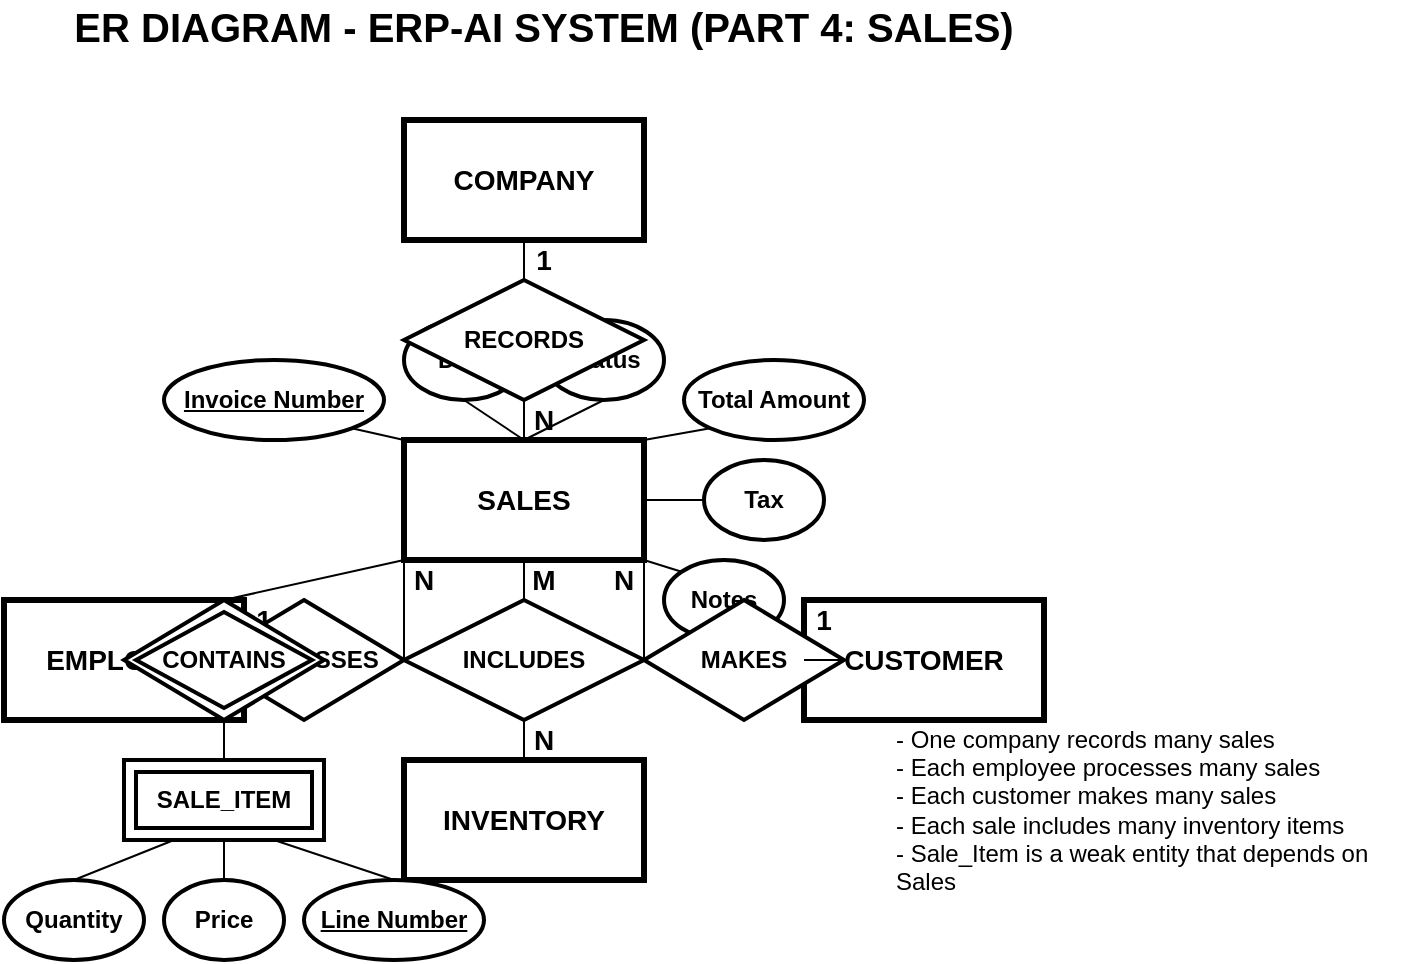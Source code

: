 <mxfile version="21.8.2" type="device">
  <diagram name="Page-1" id="c7558073-3199-34d8-9f00-42111426c3f3">
    <mxGraphModel dx="1050" dy="541" grid="1" gridSize="10" guides="1" tooltips="1" connect="1" arrows="1" fold="1" page="1" pageScale="1" pageWidth="826" pageHeight="1169" background="none" math="0" shadow="0">
      <root>
        <mxCell id="0" />
        <mxCell id="1" parent="0" />
        
        <!-- Title -->
        <mxCell id="110" value="ER DIAGRAM - ERP-AI SYSTEM (PART 4: SALES)" style="text;spacingTop=-5;align=center;fontSize=20;fontStyle=1" parent="1" vertex="1">
          <mxGeometry x="160" y="20" width="500" height="40" as="geometry" />
        </mxCell>
        
        <!-- COMPANY Entity (simplified) -->
        <mxCell id="2" value="COMPANY" style="whiteSpace=wrap;align=center;verticalAlign=middle;fontStyle=1;strokeWidth=3;fillColor=#FFFFFF;fontSize=14;" parent="1" vertex="1">
          <mxGeometry x="340" y="80" width="120" height="60" as="geometry" />
        </mxCell>
        
        <!-- SALES Entity -->
        <mxCell id="3" value="SALES" style="whiteSpace=wrap;align=center;verticalAlign=middle;fontStyle=1;strokeWidth=3;fillColor=#FFFFFF;fontSize=14;" parent="1" vertex="1">
          <mxGeometry x="340" y="240" width="120" height="60" as="geometry" />
        </mxCell>
        
        <!-- Sales Attributes -->
        <mxCell id="4" value="&lt;u&gt;Invoice Number&lt;/u&gt;" style="ellipse;whiteSpace=wrap;html=1;align=center;fontStyle=1;strokeWidth=2;fillColor=#FFFFFF;fontSize=12;" parent="1" vertex="1">
          <mxGeometry x="220" y="200" width="110" height="40" as="geometry" />
        </mxCell>
        <mxCell id="5" value="Date" style="ellipse;whiteSpace=wrap;html=1;align=center;fontStyle=1;strokeWidth=2;fillColor=#FFFFFF;fontSize=12;" parent="1" vertex="1">
          <mxGeometry x="340" y="180" width="60" height="40" as="geometry" />
        </mxCell>
        <mxCell id="6" value="Status" style="ellipse;whiteSpace=wrap;html=1;align=center;fontStyle=1;strokeWidth=2;fillColor=#FFFFFF;fontSize=12;" parent="1" vertex="1">
          <mxGeometry x="410" y="180" width="60" height="40" as="geometry" />
        </mxCell>
        <mxCell id="7" value="Total Amount" style="ellipse;whiteSpace=wrap;html=1;align=center;fontStyle=1;strokeWidth=2;fillColor=#FFFFFF;fontSize=12;" parent="1" vertex="1">
          <mxGeometry x="480" y="200" width="90" height="40" as="geometry" />
        </mxCell>
        <mxCell id="8" value="Tax" style="ellipse;whiteSpace=wrap;html=1;align=center;fontStyle=1;strokeWidth=2;fillColor=#FFFFFF;fontSize=12;" parent="1" vertex="1">
          <mxGeometry x="490" y="250" width="60" height="40" as="geometry" />
        </mxCell>
        <mxCell id="9" value="Notes" style="ellipse;whiteSpace=wrap;html=1;align=center;fontStyle=1;strokeWidth=2;fillColor=#FFFFFF;fontSize=12;" parent="1" vertex="1">
          <mxGeometry x="470" y="300" width="60" height="40" as="geometry" />
        </mxCell>
        
        <!-- Connect Sales to its attributes -->
        <mxCell id="10" value="" style="endArrow=none;html=1;rounded=0;exitX=0;exitY=0;exitDx=0;exitDy=0;entryX=1;entryY=1;entryDx=0;entryDy=0;" parent="1" source="3" target="4" edge="1">
          <mxGeometry relative="1" as="geometry" />
        </mxCell>
        <mxCell id="11" value="" style="endArrow=none;html=1;rounded=0;exitX=0.5;exitY=0;exitDx=0;exitDy=0;entryX=0.5;entryY=1;entryDx=0;entryDy=0;" parent="1" source="3" target="5" edge="1">
          <mxGeometry relative="1" as="geometry" />
        </mxCell>
        <mxCell id="12" value="" style="endArrow=none;html=1;rounded=0;exitX=0.5;exitY=0;exitDx=0;exitDy=0;entryX=0.5;entryY=1;entryDx=0;entryDy=0;" parent="1" source="3" target="6" edge="1">
          <mxGeometry relative="1" as="geometry" />
        </mxCell>
        <mxCell id="13" value="" style="endArrow=none;html=1;rounded=0;exitX=1;exitY=0;exitDx=0;exitDy=0;entryX=0;entryY=1;entryDx=0;entryDy=0;" parent="1" source="3" target="7" edge="1">
          <mxGeometry relative="1" as="geometry" />
        </mxCell>
        <mxCell id="14" value="" style="endArrow=none;html=1;rounded=0;exitX=1;exitY=0.5;exitDx=0;exitDy=0;entryX=0;entryY=0.5;entryDx=0;entryDy=0;" parent="1" source="3" target="8" edge="1">
          <mxGeometry relative="1" as="geometry" />
        </mxCell>
        <mxCell id="15" value="" style="endArrow=none;html=1;rounded=0;exitX=1;exitY=1;exitDx=0;exitDy=0;entryX=0;entryY=0;entryDx=0;entryDy=0;" parent="1" source="3" target="9" edge="1">
          <mxGeometry relative="1" as="geometry" />
        </mxCell>
        
        <!-- Company-Sales Relationship -->
        <mxCell id="16" value="RECORDS" style="shape=rhombus;perimeter=rhombusPerimeter;whiteSpace=wrap;html=1;align=center;fontStyle=1;strokeWidth=2;fillColor=#FFFFFF;fontSize=12;" parent="1" vertex="1">
          <mxGeometry x="340" y="160" width="120" height="60" as="geometry" />
        </mxCell>
        
        <!-- Connect Company to Sales through relationship -->
        <mxCell id="17" value="" style="endArrow=none;html=1;rounded=0;exitX=0.5;exitY=1;exitDx=0;exitDy=0;entryX=0.5;entryY=0;entryDx=0;entryDy=0;" parent="1" source="2" target="16" edge="1">
          <mxGeometry relative="1" as="geometry" />
        </mxCell>
        <mxCell id="18" value="" style="endArrow=none;html=1;rounded=0;exitX=0.5;exitY=1;exitDx=0;exitDy=0;entryX=0.5;entryY=0;entryDx=0;entryDy=0;" parent="1" source="16" target="3" edge="1">
          <mxGeometry relative="1" as="geometry" />
        </mxCell>
        
        <!-- Cardinality -->
        <mxCell id="19" value="1" style="text;html=1;strokeColor=none;fillColor=none;align=center;verticalAlign=middle;whiteSpace=wrap;rounded=0;fontSize=14;fontStyle=1" parent="1" vertex="1">
          <mxGeometry x="400" y="140" width="20" height="20" as="geometry" />
        </mxCell>
        <mxCell id="20" value="N" style="text;html=1;strokeColor=none;fillColor=none;align=center;verticalAlign=middle;whiteSpace=wrap;rounded=0;fontSize=14;fontStyle=1" parent="1" vertex="1">
          <mxGeometry x="400" y="220" width="20" height="20" as="geometry" />
        </mxCell>
        
        <!-- EMPLOYEE Entity (simplified) -->
        <mxCell id="21" value="EMPLOYEE" style="whiteSpace=wrap;align=center;verticalAlign=middle;fontStyle=1;strokeWidth=3;fillColor=#FFFFFF;fontSize=14;" parent="1" vertex="1">
          <mxGeometry x="140" y="320" width="120" height="60" as="geometry" />
        </mxCell>
        
        <!-- INVENTORY Entity (simplified) -->
        <mxCell id="22" value="INVENTORY" style="whiteSpace=wrap;align=center;verticalAlign=middle;fontStyle=1;strokeWidth=3;fillColor=#FFFFFF;fontSize=14;" parent="1" vertex="1">
          <mxGeometry x="340" y="400" width="120" height="60" as="geometry" />
        </mxCell>
        
        <!-- CUSTOMER Entity (simplified) -->
        <mxCell id="23" value="CUSTOMER" style="whiteSpace=wrap;align=center;verticalAlign=middle;fontStyle=1;strokeWidth=3;fillColor=#FFFFFF;fontSize=14;" parent="1" vertex="1">
          <mxGeometry x="540" y="320" width="120" height="60" as="geometry" />
        </mxCell>
        
        <!-- Employee-Sales Relationship -->
        <mxCell id="24" value="PROCESSES" style="shape=rhombus;perimeter=rhombusPerimeter;whiteSpace=wrap;html=1;align=center;fontStyle=1;strokeWidth=2;fillColor=#FFFFFF;fontSize=12;" parent="1" vertex="1">
          <mxGeometry x="240" y="320" width="100" height="60" as="geometry" />
        </mxCell>
        
        <!-- Connect Employee to Sales through relationship -->
        <mxCell id="25" value="" style="endArrow=none;html=1;rounded=0;exitX=1;exitY=0.5;exitDx=0;exitDy=0;entryX=0;entryY=0.5;entryDx=0;entryDy=0;" parent="1" source="21" target="24" edge="1">
          <mxGeometry relative="1" as="geometry" />
        </mxCell>
        <mxCell id="26" value="" style="endArrow=none;html=1;rounded=0;exitX=1;exitY=0.5;exitDx=0;exitDy=0;entryX=0;entryY=1;entryDx=0;entryDy=0;" parent="1" source="24" target="3" edge="1">
          <mxGeometry relative="1" as="geometry" />
        </mxCell>
        
        <!-- Customer-Sales Relationship -->
        <mxCell id="27" value="MAKES" style="shape=rhombus;perimeter=rhombusPerimeter;whiteSpace=wrap;html=1;align=center;fontStyle=1;strokeWidth=2;fillColor=#FFFFFF;fontSize=12;" parent="1" vertex="1">
          <mxGeometry x="460" y="320" width="100" height="60" as="geometry" />
        </mxCell>
        
        <!-- Connect Customer to Sales through relationship -->
        <mxCell id="28" value="" style="endArrow=none;html=1;rounded=0;exitX=0;exitY=0.5;exitDx=0;exitDy=0;entryX=1;entryY=0.5;entryDx=0;entryDy=0;" parent="1" source="23" target="27" edge="1">
          <mxGeometry relative="1" as="geometry" />
        </mxCell>
        <mxCell id="29" value="" style="endArrow=none;html=1;rounded=0;exitX=0;exitY=0.5;exitDx=0;exitDy=0;entryX=1;entryY=1;entryDx=0;entryDy=0;" parent="1" source="27" target="3" edge="1">
          <mxGeometry relative="1" as="geometry" />
        </mxCell>
        
        <!-- Sales-Inventory Relationship -->
        <mxCell id="30" value="INCLUDES" style="shape=rhombus;perimeter=rhombusPerimeter;whiteSpace=wrap;html=1;align=center;fontStyle=1;strokeWidth=2;fillColor=#FFFFFF;fontSize=12;" parent="1" vertex="1">
          <mxGeometry x="340" y="320" width="120" height="60" as="geometry" />
        </mxCell>
        
        <!-- Connect Sales to Inventory through relationship -->
        <mxCell id="31" value="" style="endArrow=none;html=1;rounded=0;exitX=0.5;exitY=1;exitDx=0;exitDy=0;entryX=0.5;entryY=0;entryDx=0;entryDy=0;" parent="1" source="3" target="30" edge="1">
          <mxGeometry relative="1" as="geometry" />
        </mxCell>
        <mxCell id="32" value="" style="endArrow=none;html=1;rounded=0;exitX=0.5;exitY=1;exitDx=0;exitDy=0;entryX=0.5;entryY=0;entryDx=0;entryDy=0;" parent="1" source="30" target="22" edge="1">
          <mxGeometry relative="1" as="geometry" />
        </mxCell>
        
        <!-- Cardinality for Employee-Sales -->
        <mxCell id="33" value="1" style="text;html=1;strokeColor=none;fillColor=none;align=center;verticalAlign=middle;whiteSpace=wrap;rounded=0;fontSize=14;fontStyle=1" parent="1" vertex="1">
          <mxGeometry x="260" y="320" width="20" height="20" as="geometry" />
        </mxCell>
        <mxCell id="34" value="N" style="text;html=1;strokeColor=none;fillColor=none;align=center;verticalAlign=middle;whiteSpace=wrap;rounded=0;fontSize=14;fontStyle=1" parent="1" vertex="1">
          <mxGeometry x="340" y="300" width="20" height="20" as="geometry" />
        </mxCell>
        
        <!-- Cardinality for Customer-Sales -->
        <mxCell id="35" value="1" style="text;html=1;strokeColor=none;fillColor=none;align=center;verticalAlign=middle;whiteSpace=wrap;rounded=0;fontSize=14;fontStyle=1" parent="1" vertex="1">
          <mxGeometry x="540" y="320" width="20" height="20" as="geometry" />
        </mxCell>
        <mxCell id="36" value="N" style="text;html=1;strokeColor=none;fillColor=none;align=center;verticalAlign=middle;whiteSpace=wrap;rounded=0;fontSize=14;fontStyle=1" parent="1" vertex="1">
          <mxGeometry x="440" y="300" width="20" height="20" as="geometry" />
        </mxCell>
        
        <!-- Cardinality for Sales-Inventory -->
        <mxCell id="37" value="M" style="text;html=1;strokeColor=none;fillColor=none;align=center;verticalAlign=middle;whiteSpace=wrap;rounded=0;fontSize=14;fontStyle=1" parent="1" vertex="1">
          <mxGeometry x="400" y="300" width="20" height="20" as="geometry" />
        </mxCell>
        <mxCell id="38" value="N" style="text;html=1;strokeColor=none;fillColor=none;align=center;verticalAlign=middle;whiteSpace=wrap;rounded=0;fontSize=14;fontStyle=1" parent="1" vertex="1">
          <mxGeometry x="400" y="380" width="20" height="20" as="geometry" />
        </mxCell>
        
        <!-- SALE_ITEM Weak Entity -->
        <mxCell id="39" value="SALE_ITEM" style="shape=ext;margin=3;double=1;whiteSpace=wrap;html=1;align=center;fontStyle=1;strokeWidth=2;fillColor=#FFFFFF;fontSize=12;" parent="1" vertex="1">
          <mxGeometry x="200" y="400" width="100" height="40" as="geometry" />
        </mxCell>
        
        <!-- Identifying Relationship for Weak Entity -->
        <mxCell id="40" value="CONTAINS" style="shape=rhombus;double=1;perimeter=rhombusPerimeter;whiteSpace=wrap;html=1;align=center;fontStyle=1;strokeWidth=2;fillColor=#FFFFFF;fontSize=12;" parent="1" vertex="1">
          <mxGeometry x="200" y="320" width="100" height="60" as="geometry" />
        </mxCell>
        
        <!-- Connect Sales to Sale_Item through identifying relationship -->
        <mxCell id="41" value="" style="endArrow=none;html=1;rounded=0;exitX=0;exitY=1;exitDx=0;exitDy=0;entryX=0.5;entryY=0;entryDx=0;entryDy=0;" parent="1" source="3" target="40" edge="1">
          <mxGeometry relative="1" as="geometry" />
        </mxCell>
        <mxCell id="42" value="" style="endArrow=none;html=1;rounded=0;exitX=0.5;exitY=1;exitDx=0;exitDy=0;entryX=0.5;entryY=0;entryDx=0;entryDy=0;" parent="1" source="40" target="39" edge="1">
          <mxGeometry relative="1" as="geometry" />
        </mxCell>
        
        <!-- Sale_Item Attributes -->
        <mxCell id="43" value="Quantity" style="ellipse;whiteSpace=wrap;html=1;align=center;fontStyle=1;strokeWidth=2;fillColor=#FFFFFF;fontSize=12;" parent="1" vertex="1">
          <mxGeometry x="140" y="460" width="70" height="40" as="geometry" />
        </mxCell>
        <mxCell id="44" value="Price" style="ellipse;whiteSpace=wrap;html=1;align=center;fontStyle=1;strokeWidth=2;fillColor=#FFFFFF;fontSize=12;" parent="1" vertex="1">
          <mxGeometry x="220" y="460" width="60" height="40" as="geometry" />
        </mxCell>
        <mxCell id="45" value="&lt;u&gt;Line Number&lt;/u&gt;" style="ellipse;whiteSpace=wrap;html=1;align=center;fontStyle=1;strokeWidth=2;fillColor=#FFFFFF;fontSize=12;" parent="1" vertex="1">
          <mxGeometry x="290" y="460" width="90" height="40" as="geometry" />
        </mxCell>
        
        <!-- Connect Sale_Item to its attributes -->
        <mxCell id="46" value="" style="endArrow=none;html=1;rounded=0;exitX=0.25;exitY=1;exitDx=0;exitDy=0;entryX=0.5;entryY=0;entryDx=0;entryDy=0;" parent="1" source="39" target="43" edge="1">
          <mxGeometry relative="1" as="geometry" />
        </mxCell>
        <mxCell id="47" value="" style="endArrow=none;html=1;rounded=0;exitX=0.5;exitY=1;exitDx=0;exitDy=0;entryX=0.5;entryY=0;entryDx=0;entryDy=0;" parent="1" source="39" target="44" edge="1">
          <mxGeometry relative="1" as="geometry" />
        </mxCell>
        <mxCell id="48" value="" style="endArrow=none;html=1;rounded=0;exitX=0.75;exitY=1;exitDx=0;exitDy=0;entryX=0.5;entryY=0;entryDx=0;entryDy=0;" parent="1" source="39" target="45" edge="1">
          <mxGeometry relative="1" as="geometry" />
        </mxCell>
        
        <!-- Note about relationships -->
        <mxCell id="49" value="- One company records many sales&#xa;- Each employee processes many sales&#xa;- Each customer makes many sales&#xa;- Each sale includes many inventory items&#xa;- Sale_Item is a weak entity that depends on Sales" style="text;strokeColor=none;fillColor=none;align=left;verticalAlign=middle;spacingLeft=4;spacingRight=4;overflow=hidden;points=[[0,0.5],[1,0.5]];portConstraint=eastwest;rotatable=0;whiteSpace=wrap;html=1;fontSize=12;" parent="1" vertex="1">
          <mxGeometry x="580" y="380" width="260" height="90" as="geometry" />
        </mxCell>
      </root>
    </mxGraphModel>
  </diagram>
</mxfile>
